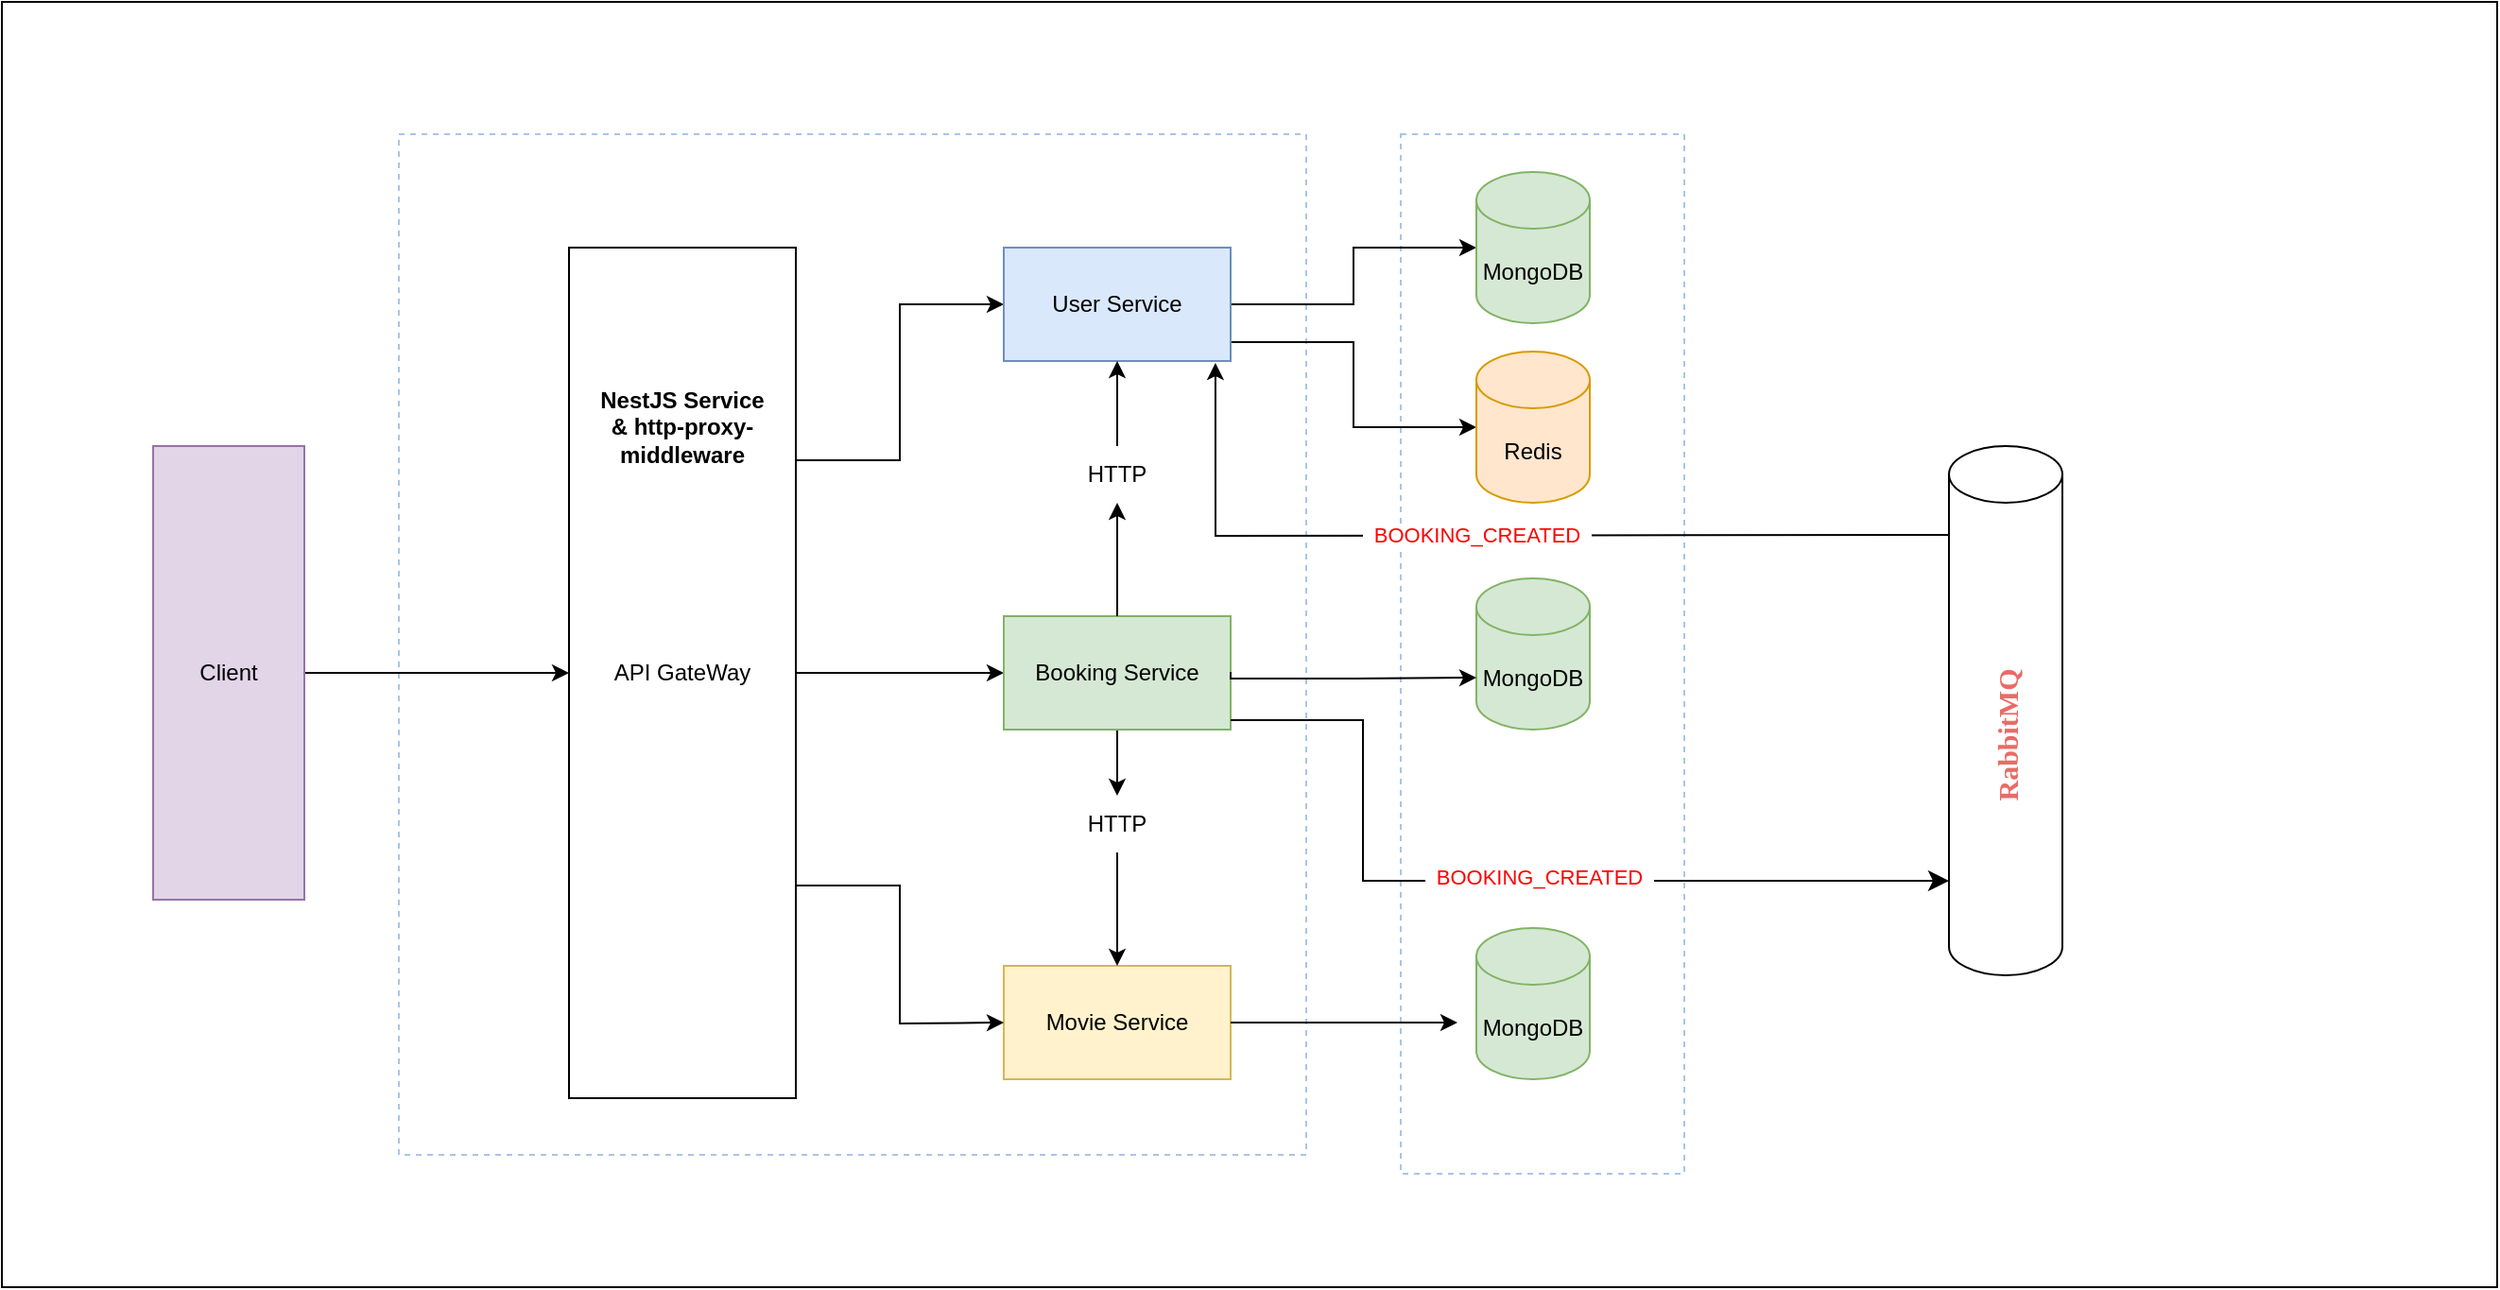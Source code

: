 <mxfile version="21.6.2" type="device">
  <diagram name="Page-1" id="15LlECruMXfR_NY-Kl_5">
    <mxGraphModel dx="2284" dy="756" grid="1" gridSize="10" guides="1" tooltips="1" connect="1" arrows="1" fold="1" page="1" pageScale="1" pageWidth="850" pageHeight="1100" math="0" shadow="0">
      <root>
        <mxCell id="0" />
        <mxCell id="1" parent="0" />
        <mxCell id="kayHmzbgRTfpFbBfkl1g-46" value="" style="rounded=0;whiteSpace=wrap;html=1;" parent="1" vertex="1">
          <mxGeometry x="440" y="90" width="120" height="510" as="geometry" />
        </mxCell>
        <mxCell id="kayHmzbgRTfpFbBfkl1g-1" value="" style="rounded=0;whiteSpace=wrap;html=1;" parent="1" vertex="1">
          <mxGeometry x="-300" y="10" width="1320" height="680" as="geometry" />
        </mxCell>
        <mxCell id="kayHmzbgRTfpFbBfkl1g-47" value="" style="rounded=0;whiteSpace=wrap;html=1;dashed=1;strokeColor=#A9C4EB;" parent="1" vertex="1">
          <mxGeometry x="-90" y="80" width="480" height="540" as="geometry" />
        </mxCell>
        <mxCell id="kayHmzbgRTfpFbBfkl1g-45" value="" style="rounded=0;whiteSpace=wrap;html=1;dashed=1;strokeColor=#A9C4EB;" parent="1" vertex="1">
          <mxGeometry x="440" y="80" width="150" height="550" as="geometry" />
        </mxCell>
        <mxCell id="kayHmzbgRTfpFbBfkl1g-13" value="" style="edgeStyle=orthogonalEdgeStyle;rounded=0;orthogonalLoop=1;jettySize=auto;html=1;entryX=0;entryY=0.5;entryDx=0;entryDy=0;" parent="1" source="kayHmzbgRTfpFbBfkl1g-2" target="kayHmzbgRTfpFbBfkl1g-6" edge="1">
          <mxGeometry relative="1" as="geometry">
            <mxPoint x="-120" y="365" as="sourcePoint" />
            <mxPoint x="-70" y="365" as="targetPoint" />
          </mxGeometry>
        </mxCell>
        <mxCell id="kayHmzbgRTfpFbBfkl1g-2" value="Client" style="rounded=0;whiteSpace=wrap;html=1;flipH=1;flipV=0;direction=west;horizontal=1;fillColor=#e1d5e7;strokeColor=#9673a6;" parent="1" vertex="1">
          <mxGeometry x="-220" y="245" width="80" height="240" as="geometry" />
        </mxCell>
        <mxCell id="kayHmzbgRTfpFbBfkl1g-14" value="" style="edgeStyle=orthogonalEdgeStyle;rounded=0;orthogonalLoop=1;jettySize=auto;html=1;exitX=1;exitY=0.25;exitDx=0;exitDy=0;" parent="1" source="kayHmzbgRTfpFbBfkl1g-6" target="kayHmzbgRTfpFbBfkl1g-7" edge="1">
          <mxGeometry relative="1" as="geometry" />
        </mxCell>
        <mxCell id="kayHmzbgRTfpFbBfkl1g-17" style="edgeStyle=orthogonalEdgeStyle;rounded=0;orthogonalLoop=1;jettySize=auto;html=1;entryX=0;entryY=0.5;entryDx=0;entryDy=0;" parent="1" source="kayHmzbgRTfpFbBfkl1g-6" edge="1">
          <mxGeometry relative="1" as="geometry">
            <mxPoint x="230" y="365" as="targetPoint" />
          </mxGeometry>
        </mxCell>
        <mxCell id="kayHmzbgRTfpFbBfkl1g-6" value="API GateWay" style="rounded=0;whiteSpace=wrap;html=1;" parent="1" vertex="1">
          <mxGeometry y="140" width="120" height="450" as="geometry" />
        </mxCell>
        <mxCell id="kayHmzbgRTfpFbBfkl1g-35" value="" style="edgeStyle=orthogonalEdgeStyle;rounded=0;orthogonalLoop=1;jettySize=auto;html=1;" parent="1" source="kayHmzbgRTfpFbBfkl1g-7" target="kayHmzbgRTfpFbBfkl1g-33" edge="1">
          <mxGeometry relative="1" as="geometry">
            <Array as="points">
              <mxPoint x="415" y="190" />
              <mxPoint x="415" y="235" />
            </Array>
          </mxGeometry>
        </mxCell>
        <mxCell id="kayHmzbgRTfpFbBfkl1g-43" value="" style="edgeStyle=orthogonalEdgeStyle;rounded=0;orthogonalLoop=1;jettySize=auto;html=1;" parent="1" source="kayHmzbgRTfpFbBfkl1g-7" target="kayHmzbgRTfpFbBfkl1g-29" edge="1">
          <mxGeometry relative="1" as="geometry">
            <mxPoint x="430" y="170" as="targetPoint" />
          </mxGeometry>
        </mxCell>
        <mxCell id="kayHmzbgRTfpFbBfkl1g-7" value="User Service" style="rounded=0;whiteSpace=wrap;html=1;fillColor=#dae8fc;strokeColor=#6c8ebf;" parent="1" vertex="1">
          <mxGeometry x="230" y="140" width="120" height="60" as="geometry" />
        </mxCell>
        <mxCell id="kayHmzbgRTfpFbBfkl1g-9" value="Movie Service" style="rounded=0;whiteSpace=wrap;html=1;fillColor=#fff2cc;strokeColor=#d6b656;" parent="1" vertex="1">
          <mxGeometry x="230" y="520" width="120" height="60" as="geometry" />
        </mxCell>
        <mxCell id="kayHmzbgRTfpFbBfkl1g-23" value="" style="edgeStyle=orthogonalEdgeStyle;rounded=0;orthogonalLoop=1;jettySize=auto;html=1;entryX=0.5;entryY=1;entryDx=0;entryDy=0;" parent="1" source="kayHmzbgRTfpFbBfkl1g-24" target="kayHmzbgRTfpFbBfkl1g-7" edge="1">
          <mxGeometry relative="1" as="geometry">
            <mxPoint x="290" y="255" as="targetPoint" />
          </mxGeometry>
        </mxCell>
        <mxCell id="kayHmzbgRTfpFbBfkl1g-27" value="" style="edgeStyle=orthogonalEdgeStyle;rounded=0;orthogonalLoop=1;jettySize=auto;html=1;" parent="1" source="kayHmzbgRTfpFbBfkl1g-19" target="kayHmzbgRTfpFbBfkl1g-26" edge="1">
          <mxGeometry relative="1" as="geometry" />
        </mxCell>
        <mxCell id="kayHmzbgRTfpFbBfkl1g-19" value="Booking Service" style="rounded=0;whiteSpace=wrap;html=1;fillColor=#d5e8d4;strokeColor=#82b366;" parent="1" vertex="1">
          <mxGeometry x="230" y="335" width="120" height="60" as="geometry" />
        </mxCell>
        <mxCell id="kayHmzbgRTfpFbBfkl1g-20" style="edgeStyle=orthogonalEdgeStyle;rounded=0;orthogonalLoop=1;jettySize=auto;html=1;entryX=0;entryY=0.5;entryDx=0;entryDy=0;exitX=1;exitY=0.75;exitDx=0;exitDy=0;" parent="1" source="kayHmzbgRTfpFbBfkl1g-6" edge="1">
          <mxGeometry relative="1" as="geometry">
            <mxPoint x="120" y="550" as="sourcePoint" />
            <mxPoint x="230" y="550" as="targetPoint" />
          </mxGeometry>
        </mxCell>
        <mxCell id="kayHmzbgRTfpFbBfkl1g-25" value="" style="edgeStyle=orthogonalEdgeStyle;rounded=0;orthogonalLoop=1;jettySize=auto;html=1;entryX=0.5;entryY=1;entryDx=0;entryDy=0;" parent="1" source="kayHmzbgRTfpFbBfkl1g-19" target="kayHmzbgRTfpFbBfkl1g-24" edge="1">
          <mxGeometry relative="1" as="geometry">
            <mxPoint x="290" y="335" as="sourcePoint" />
            <mxPoint x="290" y="200" as="targetPoint" />
          </mxGeometry>
        </mxCell>
        <mxCell id="kayHmzbgRTfpFbBfkl1g-24" value="HTTP" style="text;html=1;strokeColor=none;fillColor=none;align=center;verticalAlign=middle;whiteSpace=wrap;rounded=0;" parent="1" vertex="1">
          <mxGeometry x="260" y="245" width="60" height="30" as="geometry" />
        </mxCell>
        <mxCell id="kayHmzbgRTfpFbBfkl1g-28" value="" style="edgeStyle=orthogonalEdgeStyle;rounded=0;orthogonalLoop=1;jettySize=auto;html=1;" parent="1" source="kayHmzbgRTfpFbBfkl1g-26" target="kayHmzbgRTfpFbBfkl1g-9" edge="1">
          <mxGeometry relative="1" as="geometry" />
        </mxCell>
        <mxCell id="kayHmzbgRTfpFbBfkl1g-26" value="HTTP" style="text;html=1;strokeColor=none;fillColor=none;align=center;verticalAlign=middle;whiteSpace=wrap;rounded=0;" parent="1" vertex="1">
          <mxGeometry x="260" y="430" width="60" height="30" as="geometry" />
        </mxCell>
        <mxCell id="kayHmzbgRTfpFbBfkl1g-29" value="MongoDB" style="shape=cylinder3;whiteSpace=wrap;html=1;boundedLbl=1;backgroundOutline=1;size=15;fillColor=#d5e8d4;strokeColor=#82b366;" parent="1" vertex="1">
          <mxGeometry x="480" y="100" width="60" height="80" as="geometry" />
        </mxCell>
        <mxCell id="kayHmzbgRTfpFbBfkl1g-30" value="MongoDB" style="shape=cylinder3;whiteSpace=wrap;html=1;boundedLbl=1;backgroundOutline=1;size=15;fillColor=#d5e8d4;strokeColor=#82b366;" parent="1" vertex="1">
          <mxGeometry x="480" y="500" width="60" height="80" as="geometry" />
        </mxCell>
        <mxCell id="kayHmzbgRTfpFbBfkl1g-31" value="MongoDB" style="shape=cylinder3;whiteSpace=wrap;html=1;boundedLbl=1;backgroundOutline=1;size=15;fillColor=#d5e8d4;strokeColor=#82b366;" parent="1" vertex="1">
          <mxGeometry x="480" y="315" width="60" height="80" as="geometry" />
        </mxCell>
        <mxCell id="kayHmzbgRTfpFbBfkl1g-33" value="Redis" style="shape=cylinder3;whiteSpace=wrap;html=1;boundedLbl=1;backgroundOutline=1;size=15;fillColor=#ffe6cc;strokeColor=#d79b00;" parent="1" vertex="1">
          <mxGeometry x="480" y="195" width="60" height="80" as="geometry" />
        </mxCell>
        <mxCell id="kayHmzbgRTfpFbBfkl1g-40" style="edgeStyle=orthogonalEdgeStyle;rounded=0;orthogonalLoop=1;jettySize=auto;html=1;entryX=0;entryY=0.5;entryDx=0;entryDy=0;exitX=1;exitY=0.5;exitDx=0;exitDy=0;" parent="1" source="kayHmzbgRTfpFbBfkl1g-9" edge="1">
          <mxGeometry relative="1" as="geometry">
            <mxPoint x="360" y="550" as="sourcePoint" />
            <mxPoint x="470" y="550" as="targetPoint" />
          </mxGeometry>
        </mxCell>
        <mxCell id="kayHmzbgRTfpFbBfkl1g-41" style="edgeStyle=orthogonalEdgeStyle;rounded=0;orthogonalLoop=1;jettySize=auto;html=1;entryX=0;entryY=0;entryDx=0;entryDy=52.5;entryPerimeter=0;" parent="1" target="kayHmzbgRTfpFbBfkl1g-31" edge="1">
          <mxGeometry relative="1" as="geometry">
            <mxPoint x="350" y="364.5" as="sourcePoint" />
            <mxPoint x="460" y="364.5" as="targetPoint" />
            <Array as="points">
              <mxPoint x="350" y="368" />
              <mxPoint x="416" y="368" />
            </Array>
          </mxGeometry>
        </mxCell>
        <mxCell id="kayHmzbgRTfpFbBfkl1g-48" value="NestJS Service &amp;amp;&amp;nbsp;http-proxy-middleware" style="text;html=1;strokeColor=none;fillColor=none;align=center;verticalAlign=middle;whiteSpace=wrap;rounded=0;fontColor=#000000;fontStyle=1" parent="1" vertex="1">
          <mxGeometry x="10" y="220" width="100" height="30" as="geometry" />
        </mxCell>
        <mxCell id="ydb9lfd3iBcTqz4OHwl2-11" value="" style="edgeStyle=orthogonalEdgeStyle;rounded=0;orthogonalLoop=1;jettySize=auto;html=1;entryX=0.933;entryY=1.017;entryDx=0;entryDy=0;entryPerimeter=0;" edge="1" parent="1" target="kayHmzbgRTfpFbBfkl1g-7">
          <mxGeometry relative="1" as="geometry">
            <mxPoint x="340" y="220" as="targetPoint" />
            <mxPoint x="730" y="292" as="sourcePoint" />
          </mxGeometry>
        </mxCell>
        <mxCell id="ydb9lfd3iBcTqz4OHwl2-14" value="Text" style="edgeLabel;html=1;align=center;verticalAlign=middle;resizable=0;points=[];" vertex="1" connectable="0" parent="ydb9lfd3iBcTqz4OHwl2-11">
          <mxGeometry x="-0.045" y="2" relative="1" as="geometry">
            <mxPoint as="offset" />
          </mxGeometry>
        </mxCell>
        <mxCell id="ydb9lfd3iBcTqz4OHwl2-1" value="RabbitMQ" style="shape=cylinder3;whiteSpace=wrap;html=1;boundedLbl=1;backgroundOutline=1;size=15;horizontal=0;fontStyle=1;fontFamily=Comic Sans MS;verticalAlign=middle;fontSize=15;fontColor=#EA6B66;" vertex="1" parent="1">
          <mxGeometry x="730" y="245" width="60" height="280" as="geometry" />
        </mxCell>
        <mxCell id="ydb9lfd3iBcTqz4OHwl2-9" value="" style="edgeStyle=elbowEdgeStyle;elbow=horizontal;endArrow=classic;html=1;curved=0;rounded=0;endSize=8;startSize=8;" edge="1" parent="1">
          <mxGeometry width="50" height="50" relative="1" as="geometry">
            <mxPoint x="350" y="390" as="sourcePoint" />
            <mxPoint x="730" y="475" as="targetPoint" />
            <Array as="points">
              <mxPoint x="420" y="455" />
            </Array>
          </mxGeometry>
        </mxCell>
        <mxCell id="ydb9lfd3iBcTqz4OHwl2-10" value="&amp;nbsp; BOOKING_CREATED&amp;nbsp;&amp;nbsp;" style="edgeLabel;html=1;align=center;verticalAlign=middle;resizable=0;points=[];fontColor=#FF0000;spacingTop=1;spacing=5;spacingLeft=4;spacingBottom=0;spacingRight=4;" vertex="1" connectable="0" parent="ydb9lfd3iBcTqz4OHwl2-9">
          <mxGeometry x="0.067" y="3" relative="1" as="geometry">
            <mxPoint as="offset" />
          </mxGeometry>
        </mxCell>
        <mxCell id="ydb9lfd3iBcTqz4OHwl2-15" value="&amp;nbsp; BOOKING_CREATED&amp;nbsp;&amp;nbsp;" style="edgeLabel;html=1;align=center;verticalAlign=middle;resizable=0;points=[];fontColor=#FF0000;spacingTop=1;spacing=5;spacingLeft=4;spacingBottom=0;spacingRight=4;" vertex="1" connectable="0" parent="1">
          <mxGeometry x="500" y="445" as="geometry">
            <mxPoint x="-20" y="-154" as="offset" />
          </mxGeometry>
        </mxCell>
      </root>
    </mxGraphModel>
  </diagram>
</mxfile>
